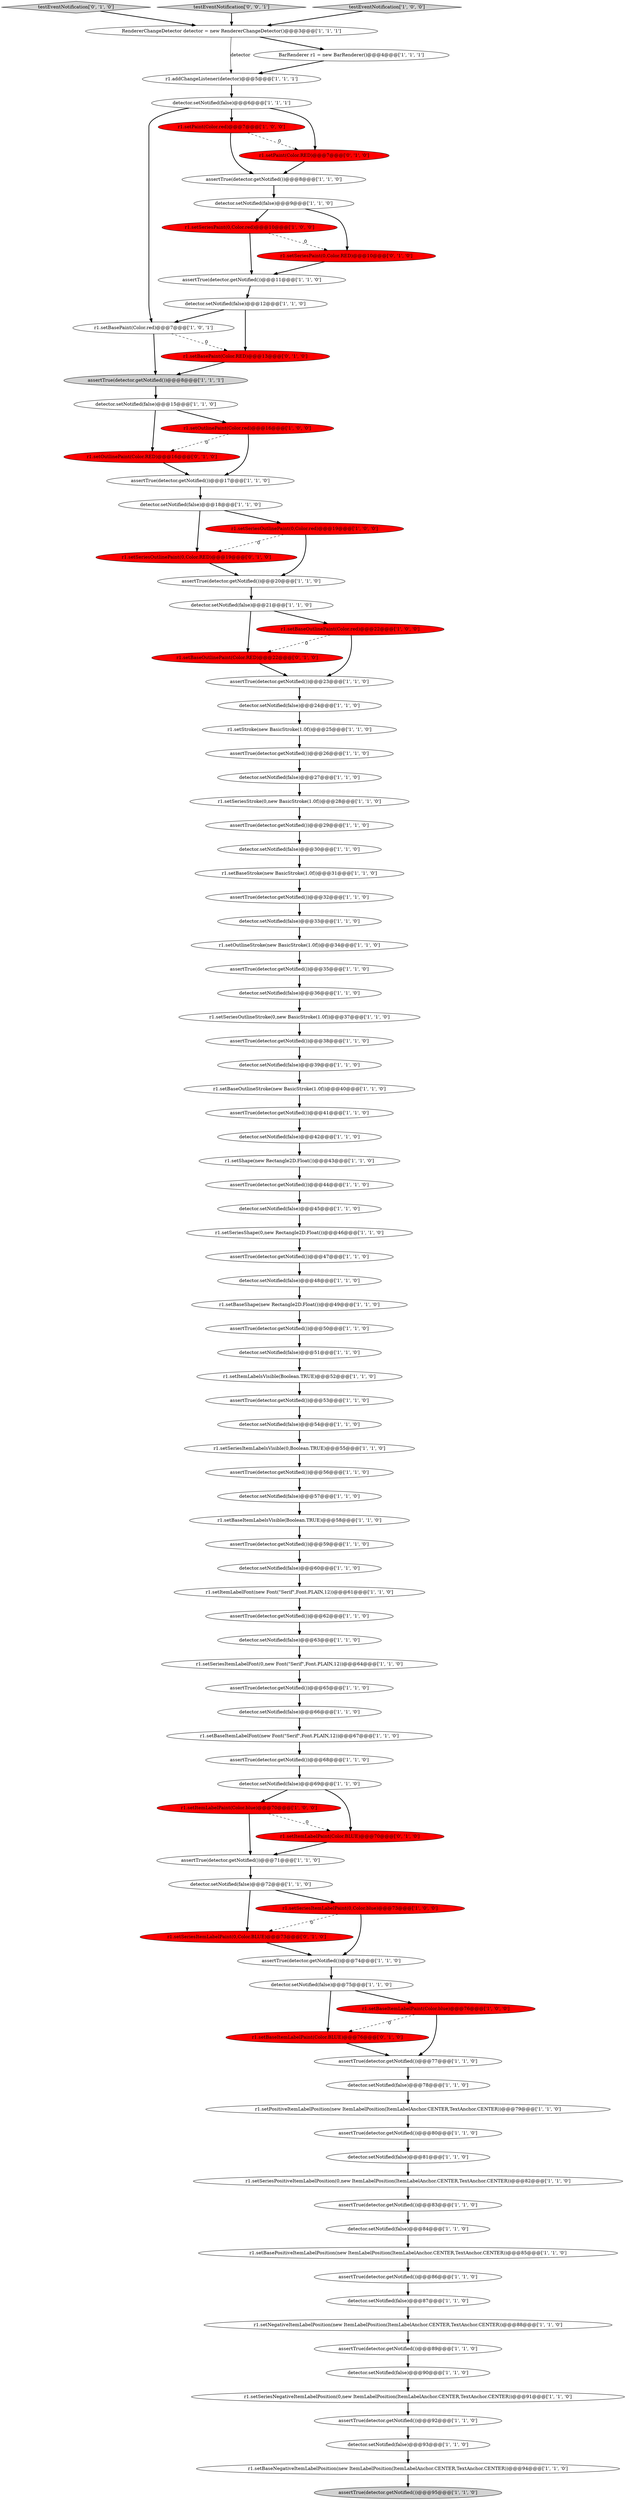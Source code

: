 digraph {
98 [style = filled, label = "testEventNotification['0', '1', '0']", fillcolor = lightgray, shape = diamond image = "AAA0AAABBB2BBB"];
55 [style = filled, label = "r1.setBaseShape(new Rectangle2D.Float())@@@49@@@['1', '1', '0']", fillcolor = white, shape = ellipse image = "AAA0AAABBB1BBB"];
10 [style = filled, label = "assertTrue(detector.getNotified())@@@83@@@['1', '1', '0']", fillcolor = white, shape = ellipse image = "AAA0AAABBB1BBB"];
75 [style = filled, label = "r1.setSeriesOutlineStroke(0,new BasicStroke(1.0f))@@@37@@@['1', '1', '0']", fillcolor = white, shape = ellipse image = "AAA0AAABBB1BBB"];
96 [style = filled, label = "r1.setBaseOutlinePaint(Color.RED)@@@22@@@['0', '1', '0']", fillcolor = red, shape = ellipse image = "AAA1AAABBB2BBB"];
59 [style = filled, label = "assertTrue(detector.getNotified())@@@26@@@['1', '1', '0']", fillcolor = white, shape = ellipse image = "AAA0AAABBB1BBB"];
76 [style = filled, label = "assertTrue(detector.getNotified())@@@65@@@['1', '1', '0']", fillcolor = white, shape = ellipse image = "AAA0AAABBB1BBB"];
99 [style = filled, label = "r1.setSeriesPaint(0,Color.RED)@@@10@@@['0', '1', '0']", fillcolor = red, shape = ellipse image = "AAA1AAABBB2BBB"];
19 [style = filled, label = "assertTrue(detector.getNotified())@@@71@@@['1', '1', '0']", fillcolor = white, shape = ellipse image = "AAA0AAABBB1BBB"];
37 [style = filled, label = "detector.setNotified(false)@@@93@@@['1', '1', '0']", fillcolor = white, shape = ellipse image = "AAA0AAABBB1BBB"];
67 [style = filled, label = "assertTrue(detector.getNotified())@@@74@@@['1', '1', '0']", fillcolor = white, shape = ellipse image = "AAA0AAABBB1BBB"];
61 [style = filled, label = "assertTrue(detector.getNotified())@@@53@@@['1', '1', '0']", fillcolor = white, shape = ellipse image = "AAA0AAABBB1BBB"];
30 [style = filled, label = "assertTrue(detector.getNotified())@@@20@@@['1', '1', '0']", fillcolor = white, shape = ellipse image = "AAA0AAABBB1BBB"];
51 [style = filled, label = "assertTrue(detector.getNotified())@@@59@@@['1', '1', '0']", fillcolor = white, shape = ellipse image = "AAA0AAABBB1BBB"];
9 [style = filled, label = "r1.setItemLabelFont(new Font(\"Serif\",Font.PLAIN,12))@@@61@@@['1', '1', '0']", fillcolor = white, shape = ellipse image = "AAA0AAABBB1BBB"];
97 [style = filled, label = "r1.setSeriesOutlinePaint(0,Color.RED)@@@19@@@['0', '1', '0']", fillcolor = red, shape = ellipse image = "AAA1AAABBB2BBB"];
56 [style = filled, label = "detector.setNotified(false)@@@51@@@['1', '1', '0']", fillcolor = white, shape = ellipse image = "AAA0AAABBB1BBB"];
40 [style = filled, label = "detector.setNotified(false)@@@84@@@['1', '1', '0']", fillcolor = white, shape = ellipse image = "AAA0AAABBB1BBB"];
66 [style = filled, label = "detector.setNotified(false)@@@87@@@['1', '1', '0']", fillcolor = white, shape = ellipse image = "AAA0AAABBB1BBB"];
94 [style = filled, label = "r1.setSeriesItemLabelPaint(0,Color.BLUE)@@@73@@@['0', '1', '0']", fillcolor = red, shape = ellipse image = "AAA1AAABBB2BBB"];
45 [style = filled, label = "r1.setBasePaint(Color.red)@@@7@@@['1', '0', '1']", fillcolor = white, shape = ellipse image = "AAA0AAABBB1BBB"];
60 [style = filled, label = "r1.setPaint(Color.red)@@@7@@@['1', '0', '0']", fillcolor = red, shape = ellipse image = "AAA1AAABBB1BBB"];
73 [style = filled, label = "detector.setNotified(false)@@@33@@@['1', '1', '0']", fillcolor = white, shape = ellipse image = "AAA0AAABBB1BBB"];
87 [style = filled, label = "r1.setSeriesPaint(0,Color.red)@@@10@@@['1', '0', '0']", fillcolor = red, shape = ellipse image = "AAA1AAABBB1BBB"];
23 [style = filled, label = "assertTrue(detector.getNotified())@@@95@@@['1', '1', '0']", fillcolor = lightgray, shape = ellipse image = "AAA0AAABBB1BBB"];
57 [style = filled, label = "detector.setNotified(false)@@@30@@@['1', '1', '0']", fillcolor = white, shape = ellipse image = "AAA0AAABBB1BBB"];
95 [style = filled, label = "r1.setOutlinePaint(Color.RED)@@@16@@@['0', '1', '0']", fillcolor = red, shape = ellipse image = "AAA1AAABBB2BBB"];
26 [style = filled, label = "r1.setItemLabelsVisible(Boolean.TRUE)@@@52@@@['1', '1', '0']", fillcolor = white, shape = ellipse image = "AAA0AAABBB1BBB"];
17 [style = filled, label = "r1.setBaseOutlineStroke(new BasicStroke(1.0f))@@@40@@@['1', '1', '0']", fillcolor = white, shape = ellipse image = "AAA0AAABBB1BBB"];
83 [style = filled, label = "r1.setBaseNegativeItemLabelPosition(new ItemLabelPosition(ItemLabelAnchor.CENTER,TextAnchor.CENTER))@@@94@@@['1', '1', '0']", fillcolor = white, shape = ellipse image = "AAA0AAABBB1BBB"];
90 [style = filled, label = "r1.setOutlinePaint(Color.red)@@@16@@@['1', '0', '0']", fillcolor = red, shape = ellipse image = "AAA1AAABBB1BBB"];
48 [style = filled, label = "r1.setSeriesItemLabelPaint(0,Color.blue)@@@73@@@['1', '0', '0']", fillcolor = red, shape = ellipse image = "AAA1AAABBB1BBB"];
104 [style = filled, label = "testEventNotification['0', '0', '1']", fillcolor = lightgray, shape = diamond image = "AAA0AAABBB3BBB"];
15 [style = filled, label = "assertTrue(detector.getNotified())@@@56@@@['1', '1', '0']", fillcolor = white, shape = ellipse image = "AAA0AAABBB1BBB"];
46 [style = filled, label = "assertTrue(detector.getNotified())@@@47@@@['1', '1', '0']", fillcolor = white, shape = ellipse image = "AAA0AAABBB1BBB"];
32 [style = filled, label = "detector.setNotified(false)@@@57@@@['1', '1', '0']", fillcolor = white, shape = ellipse image = "AAA0AAABBB1BBB"];
28 [style = filled, label = "detector.setNotified(false)@@@60@@@['1', '1', '0']", fillcolor = white, shape = ellipse image = "AAA0AAABBB1BBB"];
50 [style = filled, label = "assertTrue(detector.getNotified())@@@32@@@['1', '1', '0']", fillcolor = white, shape = ellipse image = "AAA0AAABBB1BBB"];
100 [style = filled, label = "r1.setBasePaint(Color.RED)@@@13@@@['0', '1', '0']", fillcolor = red, shape = ellipse image = "AAA1AAABBB2BBB"];
34 [style = filled, label = "r1.setStroke(new BasicStroke(1.0f))@@@25@@@['1', '1', '0']", fillcolor = white, shape = ellipse image = "AAA0AAABBB1BBB"];
92 [style = filled, label = "r1.addChangeListener(detector)@@@5@@@['1', '1', '1']", fillcolor = white, shape = ellipse image = "AAA0AAABBB1BBB"];
22 [style = filled, label = "r1.setSeriesItemLabelsVisible(0,Boolean.TRUE)@@@55@@@['1', '1', '0']", fillcolor = white, shape = ellipse image = "AAA0AAABBB1BBB"];
24 [style = filled, label = "assertTrue(detector.getNotified())@@@35@@@['1', '1', '0']", fillcolor = white, shape = ellipse image = "AAA0AAABBB1BBB"];
82 [style = filled, label = "assertTrue(detector.getNotified())@@@89@@@['1', '1', '0']", fillcolor = white, shape = ellipse image = "AAA0AAABBB1BBB"];
89 [style = filled, label = "assertTrue(detector.getNotified())@@@8@@@['1', '1', '0']", fillcolor = white, shape = ellipse image = "AAA0AAABBB1BBB"];
1 [style = filled, label = "assertTrue(detector.getNotified())@@@17@@@['1', '1', '0']", fillcolor = white, shape = ellipse image = "AAA0AAABBB1BBB"];
53 [style = filled, label = "r1.setNegativeItemLabelPosition(new ItemLabelPosition(ItemLabelAnchor.CENTER,TextAnchor.CENTER))@@@88@@@['1', '1', '0']", fillcolor = white, shape = ellipse image = "AAA0AAABBB1BBB"];
91 [style = filled, label = "r1.setBaseOutlinePaint(Color.red)@@@22@@@['1', '0', '0']", fillcolor = red, shape = ellipse image = "AAA1AAABBB1BBB"];
102 [style = filled, label = "r1.setBaseItemLabelPaint(Color.BLUE)@@@76@@@['0', '1', '0']", fillcolor = red, shape = ellipse image = "AAA1AAABBB2BBB"];
25 [style = filled, label = "assertTrue(detector.getNotified())@@@86@@@['1', '1', '0']", fillcolor = white, shape = ellipse image = "AAA0AAABBB1BBB"];
35 [style = filled, label = "detector.setNotified(false)@@@45@@@['1', '1', '0']", fillcolor = white, shape = ellipse image = "AAA0AAABBB1BBB"];
85 [style = filled, label = "detector.setNotified(false)@@@72@@@['1', '1', '0']", fillcolor = white, shape = ellipse image = "AAA0AAABBB1BBB"];
62 [style = filled, label = "detector.setNotified(false)@@@69@@@['1', '1', '0']", fillcolor = white, shape = ellipse image = "AAA0AAABBB1BBB"];
86 [style = filled, label = "r1.setBasePositiveItemLabelPosition(new ItemLabelPosition(ItemLabelAnchor.CENTER,TextAnchor.CENTER))@@@85@@@['1', '1', '0']", fillcolor = white, shape = ellipse image = "AAA0AAABBB1BBB"];
12 [style = filled, label = "assertTrue(detector.getNotified())@@@29@@@['1', '1', '0']", fillcolor = white, shape = ellipse image = "AAA0AAABBB1BBB"];
64 [style = filled, label = "r1.setPositiveItemLabelPosition(new ItemLabelPosition(ItemLabelAnchor.CENTER,TextAnchor.CENTER))@@@79@@@['1', '1', '0']", fillcolor = white, shape = ellipse image = "AAA0AAABBB1BBB"];
0 [style = filled, label = "detector.setNotified(false)@@@66@@@['1', '1', '0']", fillcolor = white, shape = ellipse image = "AAA0AAABBB1BBB"];
80 [style = filled, label = "detector.setNotified(false)@@@21@@@['1', '1', '0']", fillcolor = white, shape = ellipse image = "AAA0AAABBB1BBB"];
81 [style = filled, label = "assertTrue(detector.getNotified())@@@80@@@['1', '1', '0']", fillcolor = white, shape = ellipse image = "AAA0AAABBB1BBB"];
68 [style = filled, label = "r1.setShape(new Rectangle2D.Float())@@@43@@@['1', '1', '0']", fillcolor = white, shape = ellipse image = "AAA0AAABBB1BBB"];
21 [style = filled, label = "r1.setSeriesStroke(0,new BasicStroke(1.0f))@@@28@@@['1', '1', '0']", fillcolor = white, shape = ellipse image = "AAA0AAABBB1BBB"];
27 [style = filled, label = "detector.setNotified(false)@@@81@@@['1', '1', '0']", fillcolor = white, shape = ellipse image = "AAA0AAABBB1BBB"];
65 [style = filled, label = "detector.setNotified(false)@@@39@@@['1', '1', '0']", fillcolor = white, shape = ellipse image = "AAA0AAABBB1BBB"];
5 [style = filled, label = "r1.setBaseStroke(new BasicStroke(1.0f))@@@31@@@['1', '1', '0']", fillcolor = white, shape = ellipse image = "AAA0AAABBB1BBB"];
44 [style = filled, label = "assertTrue(detector.getNotified())@@@44@@@['1', '1', '0']", fillcolor = white, shape = ellipse image = "AAA0AAABBB1BBB"];
88 [style = filled, label = "detector.setNotified(false)@@@63@@@['1', '1', '0']", fillcolor = white, shape = ellipse image = "AAA0AAABBB1BBB"];
20 [style = filled, label = "detector.setNotified(false)@@@75@@@['1', '1', '0']", fillcolor = white, shape = ellipse image = "AAA0AAABBB1BBB"];
78 [style = filled, label = "detector.setNotified(false)@@@9@@@['1', '1', '0']", fillcolor = white, shape = ellipse image = "AAA0AAABBB1BBB"];
16 [style = filled, label = "BarRenderer r1 = new BarRenderer()@@@4@@@['1', '1', '1']", fillcolor = white, shape = ellipse image = "AAA0AAABBB1BBB"];
43 [style = filled, label = "RendererChangeDetector detector = new RendererChangeDetector()@@@3@@@['1', '1', '1']", fillcolor = white, shape = ellipse image = "AAA0AAABBB1BBB"];
72 [style = filled, label = "testEventNotification['1', '0', '0']", fillcolor = lightgray, shape = diamond image = "AAA0AAABBB1BBB"];
58 [style = filled, label = "r1.setSeriesNegativeItemLabelPosition(0,new ItemLabelPosition(ItemLabelAnchor.CENTER,TextAnchor.CENTER))@@@91@@@['1', '1', '0']", fillcolor = white, shape = ellipse image = "AAA0AAABBB1BBB"];
79 [style = filled, label = "detector.setNotified(false)@@@12@@@['1', '1', '0']", fillcolor = white, shape = ellipse image = "AAA0AAABBB1BBB"];
93 [style = filled, label = "detector.setNotified(false)@@@27@@@['1', '1', '0']", fillcolor = white, shape = ellipse image = "AAA0AAABBB1BBB"];
49 [style = filled, label = "detector.setNotified(false)@@@15@@@['1', '1', '0']", fillcolor = white, shape = ellipse image = "AAA0AAABBB1BBB"];
71 [style = filled, label = "detector.setNotified(false)@@@78@@@['1', '1', '0']", fillcolor = white, shape = ellipse image = "AAA0AAABBB1BBB"];
3 [style = filled, label = "r1.setSeriesItemLabelFont(0,new Font(\"Serif\",Font.PLAIN,12))@@@64@@@['1', '1', '0']", fillcolor = white, shape = ellipse image = "AAA0AAABBB1BBB"];
74 [style = filled, label = "detector.setNotified(false)@@@48@@@['1', '1', '0']", fillcolor = white, shape = ellipse image = "AAA0AAABBB1BBB"];
13 [style = filled, label = "detector.setNotified(false)@@@6@@@['1', '1', '1']", fillcolor = white, shape = ellipse image = "AAA0AAABBB1BBB"];
14 [style = filled, label = "detector.setNotified(false)@@@36@@@['1', '1', '0']", fillcolor = white, shape = ellipse image = "AAA0AAABBB1BBB"];
6 [style = filled, label = "r1.setSeriesPositiveItemLabelPosition(0,new ItemLabelPosition(ItemLabelAnchor.CENTER,TextAnchor.CENTER))@@@82@@@['1', '1', '0']", fillcolor = white, shape = ellipse image = "AAA0AAABBB1BBB"];
36 [style = filled, label = "assertTrue(detector.getNotified())@@@38@@@['1', '1', '0']", fillcolor = white, shape = ellipse image = "AAA0AAABBB1BBB"];
39 [style = filled, label = "r1.setBaseItemLabelFont(new Font(\"Serif\",Font.PLAIN,12))@@@67@@@['1', '1', '0']", fillcolor = white, shape = ellipse image = "AAA0AAABBB1BBB"];
29 [style = filled, label = "r1.setItemLabelPaint(Color.blue)@@@70@@@['1', '0', '0']", fillcolor = red, shape = ellipse image = "AAA1AAABBB1BBB"];
33 [style = filled, label = "assertTrue(detector.getNotified())@@@8@@@['1', '1', '1']", fillcolor = lightgray, shape = ellipse image = "AAA0AAABBB1BBB"];
84 [style = filled, label = "assertTrue(detector.getNotified())@@@50@@@['1', '1', '0']", fillcolor = white, shape = ellipse image = "AAA0AAABBB1BBB"];
47 [style = filled, label = "detector.setNotified(false)@@@18@@@['1', '1', '0']", fillcolor = white, shape = ellipse image = "AAA0AAABBB1BBB"];
70 [style = filled, label = "assertTrue(detector.getNotified())@@@62@@@['1', '1', '0']", fillcolor = white, shape = ellipse image = "AAA0AAABBB1BBB"];
63 [style = filled, label = "assertTrue(detector.getNotified())@@@23@@@['1', '1', '0']", fillcolor = white, shape = ellipse image = "AAA0AAABBB1BBB"];
101 [style = filled, label = "r1.setItemLabelPaint(Color.BLUE)@@@70@@@['0', '1', '0']", fillcolor = red, shape = ellipse image = "AAA1AAABBB2BBB"];
41 [style = filled, label = "detector.setNotified(false)@@@90@@@['1', '1', '0']", fillcolor = white, shape = ellipse image = "AAA0AAABBB1BBB"];
69 [style = filled, label = "r1.setSeriesOutlinePaint(0,Color.red)@@@19@@@['1', '0', '0']", fillcolor = red, shape = ellipse image = "AAA1AAABBB1BBB"];
4 [style = filled, label = "assertTrue(detector.getNotified())@@@68@@@['1', '1', '0']", fillcolor = white, shape = ellipse image = "AAA0AAABBB1BBB"];
7 [style = filled, label = "r1.setOutlineStroke(new BasicStroke(1.0f))@@@34@@@['1', '1', '0']", fillcolor = white, shape = ellipse image = "AAA0AAABBB1BBB"];
8 [style = filled, label = "r1.setSeriesShape(0,new Rectangle2D.Float())@@@46@@@['1', '1', '0']", fillcolor = white, shape = ellipse image = "AAA0AAABBB1BBB"];
103 [style = filled, label = "r1.setPaint(Color.RED)@@@7@@@['0', '1', '0']", fillcolor = red, shape = ellipse image = "AAA1AAABBB2BBB"];
2 [style = filled, label = "assertTrue(detector.getNotified())@@@11@@@['1', '1', '0']", fillcolor = white, shape = ellipse image = "AAA0AAABBB1BBB"];
38 [style = filled, label = "assertTrue(detector.getNotified())@@@41@@@['1', '1', '0']", fillcolor = white, shape = ellipse image = "AAA0AAABBB1BBB"];
42 [style = filled, label = "detector.setNotified(false)@@@24@@@['1', '1', '0']", fillcolor = white, shape = ellipse image = "AAA0AAABBB1BBB"];
54 [style = filled, label = "r1.setBaseItemLabelPaint(Color.blue)@@@76@@@['1', '0', '0']", fillcolor = red, shape = ellipse image = "AAA1AAABBB1BBB"];
31 [style = filled, label = "assertTrue(detector.getNotified())@@@77@@@['1', '1', '0']", fillcolor = white, shape = ellipse image = "AAA0AAABBB1BBB"];
52 [style = filled, label = "assertTrue(detector.getNotified())@@@92@@@['1', '1', '0']", fillcolor = white, shape = ellipse image = "AAA0AAABBB1BBB"];
77 [style = filled, label = "detector.setNotified(false)@@@54@@@['1', '1', '0']", fillcolor = white, shape = ellipse image = "AAA0AAABBB1BBB"];
18 [style = filled, label = "detector.setNotified(false)@@@42@@@['1', '1', '0']", fillcolor = white, shape = ellipse image = "AAA0AAABBB1BBB"];
11 [style = filled, label = "r1.setBaseItemLabelsVisible(Boolean.TRUE)@@@58@@@['1', '1', '0']", fillcolor = white, shape = ellipse image = "AAA0AAABBB1BBB"];
70->88 [style = bold, label=""];
22->15 [style = bold, label=""];
65->17 [style = bold, label=""];
76->0 [style = bold, label=""];
102->31 [style = bold, label=""];
44->35 [style = bold, label=""];
80->96 [style = bold, label=""];
4->62 [style = bold, label=""];
45->33 [style = bold, label=""];
47->69 [style = bold, label=""];
28->9 [style = bold, label=""];
20->102 [style = bold, label=""];
103->89 [style = bold, label=""];
91->63 [style = bold, label=""];
3->76 [style = bold, label=""];
69->30 [style = bold, label=""];
9->70 [style = bold, label=""];
17->38 [style = bold, label=""];
88->3 [style = bold, label=""];
104->43 [style = bold, label=""];
82->41 [style = bold, label=""];
71->64 [style = bold, label=""];
79->100 [style = bold, label=""];
35->8 [style = bold, label=""];
13->45 [style = bold, label=""];
54->102 [style = dashed, label="0"];
26->61 [style = bold, label=""];
56->26 [style = bold, label=""];
79->45 [style = bold, label=""];
41->58 [style = bold, label=""];
32->11 [style = bold, label=""];
14->75 [style = bold, label=""];
47->97 [style = bold, label=""];
62->101 [style = bold, label=""];
18->68 [style = bold, label=""];
43->16 [style = bold, label=""];
11->51 [style = bold, label=""];
51->28 [style = bold, label=""];
53->82 [style = bold, label=""];
98->43 [style = bold, label=""];
40->86 [style = bold, label=""];
37->83 [style = bold, label=""];
52->37 [style = bold, label=""];
84->56 [style = bold, label=""];
62->29 [style = bold, label=""];
39->4 [style = bold, label=""];
72->43 [style = bold, label=""];
13->60 [style = bold, label=""];
83->23 [style = bold, label=""];
16->92 [style = bold, label=""];
7->24 [style = bold, label=""];
34->59 [style = bold, label=""];
38->18 [style = bold, label=""];
87->2 [style = bold, label=""];
97->30 [style = bold, label=""];
57->5 [style = bold, label=""];
89->78 [style = bold, label=""];
95->1 [style = bold, label=""];
19->85 [style = bold, label=""];
101->19 [style = bold, label=""];
80->91 [style = bold, label=""];
69->97 [style = dashed, label="0"];
63->42 [style = bold, label=""];
0->39 [style = bold, label=""];
81->27 [style = bold, label=""];
92->13 [style = bold, label=""];
60->89 [style = bold, label=""];
59->93 [style = bold, label=""];
90->95 [style = dashed, label="0"];
86->25 [style = bold, label=""];
68->44 [style = bold, label=""];
94->67 [style = bold, label=""];
78->87 [style = bold, label=""];
2->79 [style = bold, label=""];
73->7 [style = bold, label=""];
93->21 [style = bold, label=""];
77->22 [style = bold, label=""];
78->99 [style = bold, label=""];
21->12 [style = bold, label=""];
29->19 [style = bold, label=""];
49->95 [style = bold, label=""];
49->90 [style = bold, label=""];
6->10 [style = bold, label=""];
10->40 [style = bold, label=""];
20->54 [style = bold, label=""];
85->48 [style = bold, label=""];
33->49 [style = bold, label=""];
55->84 [style = bold, label=""];
46->74 [style = bold, label=""];
96->63 [style = bold, label=""];
42->34 [style = bold, label=""];
90->1 [style = bold, label=""];
66->53 [style = bold, label=""];
48->94 [style = dashed, label="0"];
74->55 [style = bold, label=""];
12->57 [style = bold, label=""];
64->81 [style = bold, label=""];
30->80 [style = bold, label=""];
13->103 [style = bold, label=""];
100->33 [style = bold, label=""];
27->6 [style = bold, label=""];
29->101 [style = dashed, label="0"];
24->14 [style = bold, label=""];
87->99 [style = dashed, label="0"];
61->77 [style = bold, label=""];
99->2 [style = bold, label=""];
31->71 [style = bold, label=""];
8->46 [style = bold, label=""];
67->20 [style = bold, label=""];
60->103 [style = dashed, label="0"];
1->47 [style = bold, label=""];
54->31 [style = bold, label=""];
85->94 [style = bold, label=""];
48->67 [style = bold, label=""];
50->73 [style = bold, label=""];
45->100 [style = dashed, label="0"];
75->36 [style = bold, label=""];
58->52 [style = bold, label=""];
5->50 [style = bold, label=""];
15->32 [style = bold, label=""];
36->65 [style = bold, label=""];
25->66 [style = bold, label=""];
91->96 [style = dashed, label="0"];
43->92 [style = solid, label="detector"];
}
